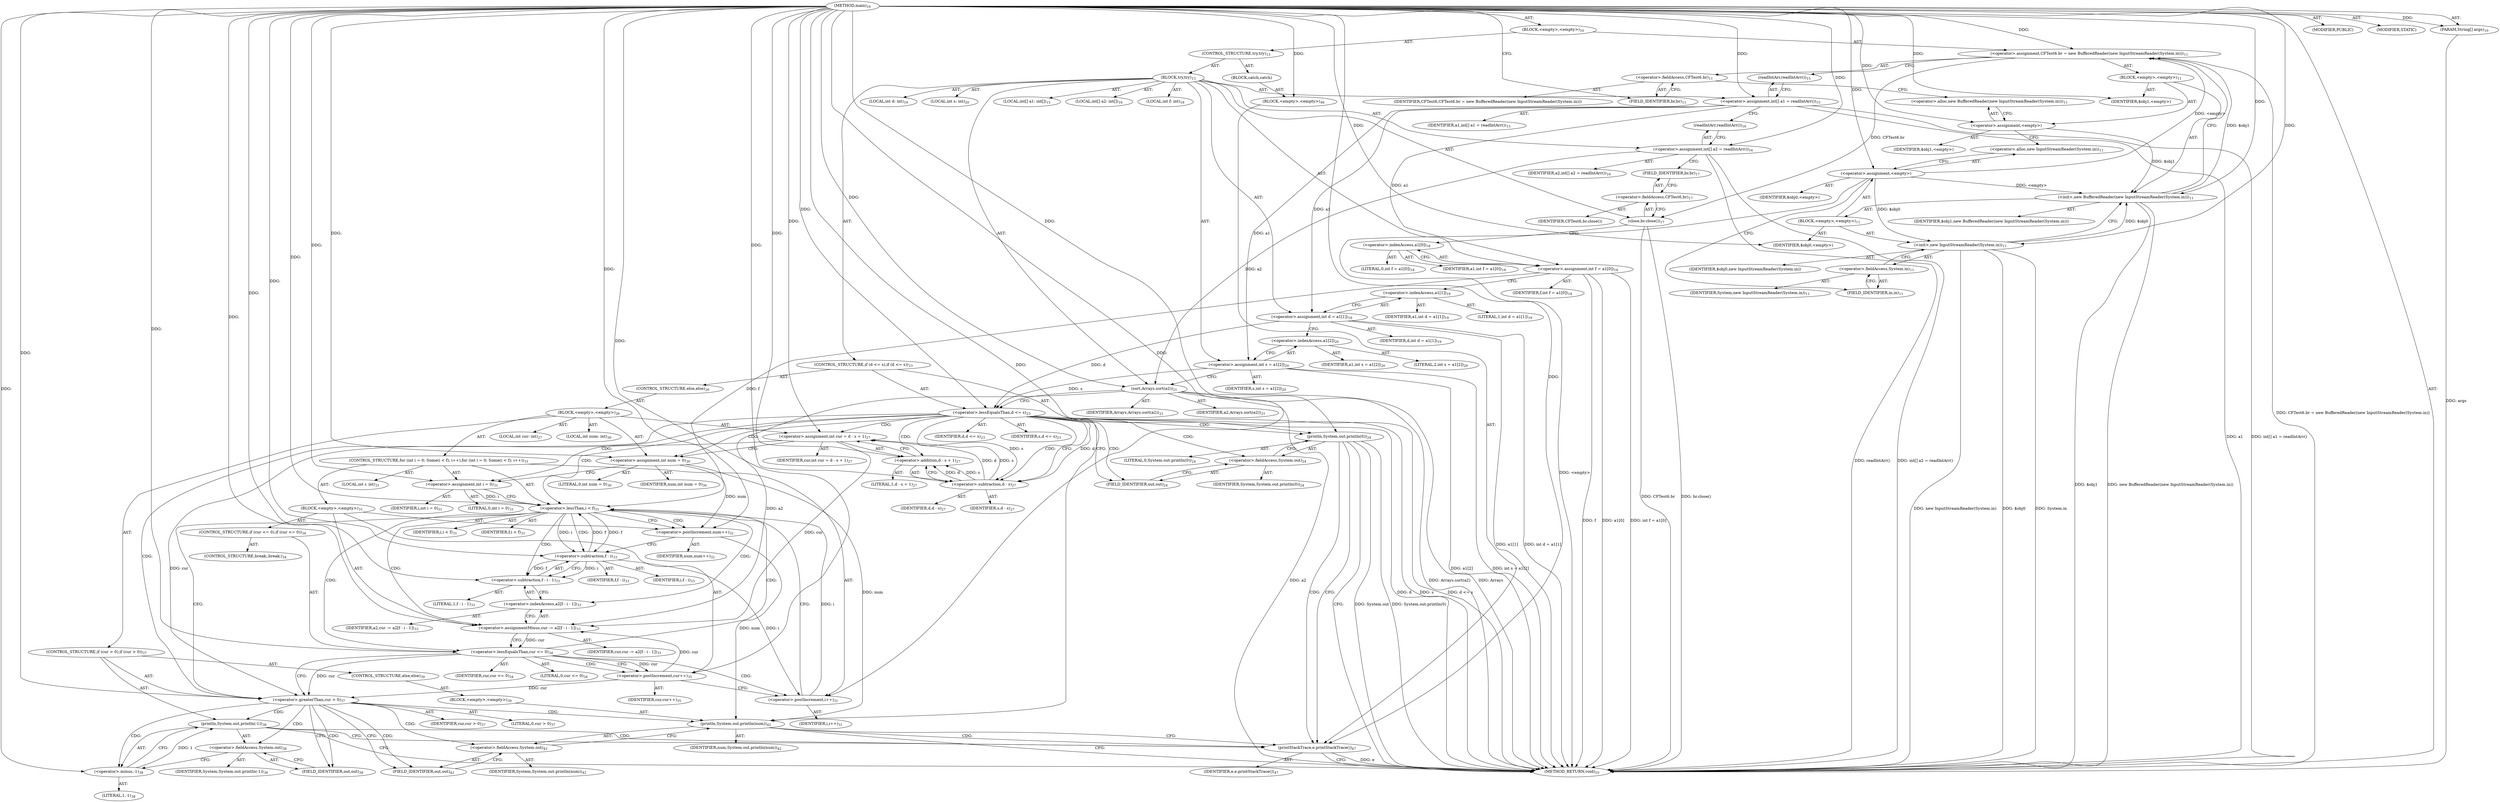 digraph "main" {  
"19" [label = <(METHOD,main)<SUB>10</SUB>> ]
"20" [label = <(PARAM,String[] args)<SUB>10</SUB>> ]
"21" [label = <(BLOCK,&lt;empty&gt;,&lt;empty&gt;)<SUB>10</SUB>> ]
"22" [label = <(&lt;operator&gt;.assignment,CFTest6.br = new BufferedReader(new InputStreamReader(System.in)))<SUB>11</SUB>> ]
"23" [label = <(&lt;operator&gt;.fieldAccess,CFTest6.br)<SUB>11</SUB>> ]
"24" [label = <(IDENTIFIER,CFTest6,CFTest6.br = new BufferedReader(new InputStreamReader(System.in)))> ]
"25" [label = <(FIELD_IDENTIFIER,br,br)<SUB>11</SUB>> ]
"26" [label = <(BLOCK,&lt;empty&gt;,&lt;empty&gt;)<SUB>11</SUB>> ]
"27" [label = <(&lt;operator&gt;.assignment,&lt;empty&gt;)> ]
"28" [label = <(IDENTIFIER,$obj1,&lt;empty&gt;)> ]
"29" [label = <(&lt;operator&gt;.alloc,new BufferedReader(new InputStreamReader(System.in)))<SUB>11</SUB>> ]
"30" [label = <(&lt;init&gt;,new BufferedReader(new InputStreamReader(System.in)))<SUB>11</SUB>> ]
"31" [label = <(IDENTIFIER,$obj1,new BufferedReader(new InputStreamReader(System.in)))> ]
"32" [label = <(BLOCK,&lt;empty&gt;,&lt;empty&gt;)<SUB>11</SUB>> ]
"33" [label = <(&lt;operator&gt;.assignment,&lt;empty&gt;)> ]
"34" [label = <(IDENTIFIER,$obj0,&lt;empty&gt;)> ]
"35" [label = <(&lt;operator&gt;.alloc,new InputStreamReader(System.in))<SUB>11</SUB>> ]
"36" [label = <(&lt;init&gt;,new InputStreamReader(System.in))<SUB>11</SUB>> ]
"37" [label = <(IDENTIFIER,$obj0,new InputStreamReader(System.in))> ]
"38" [label = <(&lt;operator&gt;.fieldAccess,System.in)<SUB>11</SUB>> ]
"39" [label = <(IDENTIFIER,System,new InputStreamReader(System.in))<SUB>11</SUB>> ]
"40" [label = <(FIELD_IDENTIFIER,in,in)<SUB>11</SUB>> ]
"41" [label = <(IDENTIFIER,$obj0,&lt;empty&gt;)> ]
"42" [label = <(IDENTIFIER,$obj1,&lt;empty&gt;)> ]
"43" [label = <(CONTROL_STRUCTURE,try,try)<SUB>13</SUB>> ]
"44" [label = <(BLOCK,try,try)<SUB>13</SUB>> ]
"45" [label = <(LOCAL,int[] a1: int[])<SUB>15</SUB>> ]
"46" [label = <(&lt;operator&gt;.assignment,int[] a1 = readIntArr())<SUB>15</SUB>> ]
"47" [label = <(IDENTIFIER,a1,int[] a1 = readIntArr())<SUB>15</SUB>> ]
"48" [label = <(readIntArr,readIntArr())<SUB>15</SUB>> ]
"49" [label = <(LOCAL,int[] a2: int[])<SUB>16</SUB>> ]
"50" [label = <(&lt;operator&gt;.assignment,int[] a2 = readIntArr())<SUB>16</SUB>> ]
"51" [label = <(IDENTIFIER,a2,int[] a2 = readIntArr())<SUB>16</SUB>> ]
"52" [label = <(readIntArr,readIntArr())<SUB>16</SUB>> ]
"53" [label = <(close,br.close())<SUB>17</SUB>> ]
"54" [label = <(&lt;operator&gt;.fieldAccess,CFTest6.br)<SUB>17</SUB>> ]
"55" [label = <(IDENTIFIER,CFTest6,br.close())> ]
"56" [label = <(FIELD_IDENTIFIER,br,br)<SUB>17</SUB>> ]
"57" [label = <(LOCAL,int f: int)<SUB>18</SUB>> ]
"58" [label = <(&lt;operator&gt;.assignment,int f = a1[0])<SUB>18</SUB>> ]
"59" [label = <(IDENTIFIER,f,int f = a1[0])<SUB>18</SUB>> ]
"60" [label = <(&lt;operator&gt;.indexAccess,a1[0])<SUB>18</SUB>> ]
"61" [label = <(IDENTIFIER,a1,int f = a1[0])<SUB>18</SUB>> ]
"62" [label = <(LITERAL,0,int f = a1[0])<SUB>18</SUB>> ]
"63" [label = <(LOCAL,int d: int)<SUB>19</SUB>> ]
"64" [label = <(&lt;operator&gt;.assignment,int d = a1[1])<SUB>19</SUB>> ]
"65" [label = <(IDENTIFIER,d,int d = a1[1])<SUB>19</SUB>> ]
"66" [label = <(&lt;operator&gt;.indexAccess,a1[1])<SUB>19</SUB>> ]
"67" [label = <(IDENTIFIER,a1,int d = a1[1])<SUB>19</SUB>> ]
"68" [label = <(LITERAL,1,int d = a1[1])<SUB>19</SUB>> ]
"69" [label = <(LOCAL,int s: int)<SUB>20</SUB>> ]
"70" [label = <(&lt;operator&gt;.assignment,int s = a1[2])<SUB>20</SUB>> ]
"71" [label = <(IDENTIFIER,s,int s = a1[2])<SUB>20</SUB>> ]
"72" [label = <(&lt;operator&gt;.indexAccess,a1[2])<SUB>20</SUB>> ]
"73" [label = <(IDENTIFIER,a1,int s = a1[2])<SUB>20</SUB>> ]
"74" [label = <(LITERAL,2,int s = a1[2])<SUB>20</SUB>> ]
"75" [label = <(sort,Arrays.sort(a2))<SUB>21</SUB>> ]
"76" [label = <(IDENTIFIER,Arrays,Arrays.sort(a2))<SUB>21</SUB>> ]
"77" [label = <(IDENTIFIER,a2,Arrays.sort(a2))<SUB>21</SUB>> ]
"78" [label = <(CONTROL_STRUCTURE,if (d &lt;= s),if (d &lt;= s))<SUB>23</SUB>> ]
"79" [label = <(&lt;operator&gt;.lessEqualsThan,d &lt;= s)<SUB>23</SUB>> ]
"80" [label = <(IDENTIFIER,d,d &lt;= s)<SUB>23</SUB>> ]
"81" [label = <(IDENTIFIER,s,d &lt;= s)<SUB>23</SUB>> ]
"82" [label = <(println,System.out.println(0))<SUB>24</SUB>> ]
"83" [label = <(&lt;operator&gt;.fieldAccess,System.out)<SUB>24</SUB>> ]
"84" [label = <(IDENTIFIER,System,System.out.println(0))<SUB>24</SUB>> ]
"85" [label = <(FIELD_IDENTIFIER,out,out)<SUB>24</SUB>> ]
"86" [label = <(LITERAL,0,System.out.println(0))<SUB>24</SUB>> ]
"87" [label = <(CONTROL_STRUCTURE,else,else)<SUB>26</SUB>> ]
"88" [label = <(BLOCK,&lt;empty&gt;,&lt;empty&gt;)<SUB>26</SUB>> ]
"89" [label = <(LOCAL,int cur: int)<SUB>27</SUB>> ]
"90" [label = <(&lt;operator&gt;.assignment,int cur = d - s + 1)<SUB>27</SUB>> ]
"91" [label = <(IDENTIFIER,cur,int cur = d - s + 1)<SUB>27</SUB>> ]
"92" [label = <(&lt;operator&gt;.addition,d - s + 1)<SUB>27</SUB>> ]
"93" [label = <(&lt;operator&gt;.subtraction,d - s)<SUB>27</SUB>> ]
"94" [label = <(IDENTIFIER,d,d - s)<SUB>27</SUB>> ]
"95" [label = <(IDENTIFIER,s,d - s)<SUB>27</SUB>> ]
"96" [label = <(LITERAL,1,d - s + 1)<SUB>27</SUB>> ]
"97" [label = <(LOCAL,int num: int)<SUB>30</SUB>> ]
"98" [label = <(&lt;operator&gt;.assignment,int num = 0)<SUB>30</SUB>> ]
"99" [label = <(IDENTIFIER,num,int num = 0)<SUB>30</SUB>> ]
"100" [label = <(LITERAL,0,int num = 0)<SUB>30</SUB>> ]
"101" [label = <(CONTROL_STRUCTURE,for (int i = 0; Some(i &lt; f); i++),for (int i = 0; Some(i &lt; f); i++))<SUB>31</SUB>> ]
"102" [label = <(LOCAL,int i: int)<SUB>31</SUB>> ]
"103" [label = <(&lt;operator&gt;.assignment,int i = 0)<SUB>31</SUB>> ]
"104" [label = <(IDENTIFIER,i,int i = 0)<SUB>31</SUB>> ]
"105" [label = <(LITERAL,0,int i = 0)<SUB>31</SUB>> ]
"106" [label = <(&lt;operator&gt;.lessThan,i &lt; f)<SUB>31</SUB>> ]
"107" [label = <(IDENTIFIER,i,i &lt; f)<SUB>31</SUB>> ]
"108" [label = <(IDENTIFIER,f,i &lt; f)<SUB>31</SUB>> ]
"109" [label = <(&lt;operator&gt;.postIncrement,i++)<SUB>31</SUB>> ]
"110" [label = <(IDENTIFIER,i,i++)<SUB>31</SUB>> ]
"111" [label = <(BLOCK,&lt;empty&gt;,&lt;empty&gt;)<SUB>31</SUB>> ]
"112" [label = <(&lt;operator&gt;.postIncrement,num++)<SUB>32</SUB>> ]
"113" [label = <(IDENTIFIER,num,num++)<SUB>32</SUB>> ]
"114" [label = <(&lt;operator&gt;.assignmentMinus,cur -= a2[f - i - 1])<SUB>33</SUB>> ]
"115" [label = <(IDENTIFIER,cur,cur -= a2[f - i - 1])<SUB>33</SUB>> ]
"116" [label = <(&lt;operator&gt;.indexAccess,a2[f - i - 1])<SUB>33</SUB>> ]
"117" [label = <(IDENTIFIER,a2,cur -= a2[f - i - 1])<SUB>33</SUB>> ]
"118" [label = <(&lt;operator&gt;.subtraction,f - i - 1)<SUB>33</SUB>> ]
"119" [label = <(&lt;operator&gt;.subtraction,f - i)<SUB>33</SUB>> ]
"120" [label = <(IDENTIFIER,f,f - i)<SUB>33</SUB>> ]
"121" [label = <(IDENTIFIER,i,f - i)<SUB>33</SUB>> ]
"122" [label = <(LITERAL,1,f - i - 1)<SUB>33</SUB>> ]
"123" [label = <(CONTROL_STRUCTURE,if (cur &lt;= 0),if (cur &lt;= 0))<SUB>34</SUB>> ]
"124" [label = <(&lt;operator&gt;.lessEqualsThan,cur &lt;= 0)<SUB>34</SUB>> ]
"125" [label = <(IDENTIFIER,cur,cur &lt;= 0)<SUB>34</SUB>> ]
"126" [label = <(LITERAL,0,cur &lt;= 0)<SUB>34</SUB>> ]
"127" [label = <(CONTROL_STRUCTURE,break;,break;)<SUB>34</SUB>> ]
"128" [label = <(&lt;operator&gt;.postIncrement,cur++)<SUB>35</SUB>> ]
"129" [label = <(IDENTIFIER,cur,cur++)<SUB>35</SUB>> ]
"130" [label = <(CONTROL_STRUCTURE,if (cur &gt; 0),if (cur &gt; 0))<SUB>37</SUB>> ]
"131" [label = <(&lt;operator&gt;.greaterThan,cur &gt; 0)<SUB>37</SUB>> ]
"132" [label = <(IDENTIFIER,cur,cur &gt; 0)<SUB>37</SUB>> ]
"133" [label = <(LITERAL,0,cur &gt; 0)<SUB>37</SUB>> ]
"134" [label = <(println,System.out.println(-1))<SUB>38</SUB>> ]
"135" [label = <(&lt;operator&gt;.fieldAccess,System.out)<SUB>38</SUB>> ]
"136" [label = <(IDENTIFIER,System,System.out.println(-1))<SUB>38</SUB>> ]
"137" [label = <(FIELD_IDENTIFIER,out,out)<SUB>38</SUB>> ]
"138" [label = <(&lt;operator&gt;.minus,-1)<SUB>38</SUB>> ]
"139" [label = <(LITERAL,1,-1)<SUB>38</SUB>> ]
"140" [label = <(CONTROL_STRUCTURE,else,else)<SUB>39</SUB>> ]
"141" [label = <(BLOCK,&lt;empty&gt;,&lt;empty&gt;)<SUB>39</SUB>> ]
"142" [label = <(println,System.out.println(num))<SUB>42</SUB>> ]
"143" [label = <(&lt;operator&gt;.fieldAccess,System.out)<SUB>42</SUB>> ]
"144" [label = <(IDENTIFIER,System,System.out.println(num))<SUB>42</SUB>> ]
"145" [label = <(FIELD_IDENTIFIER,out,out)<SUB>42</SUB>> ]
"146" [label = <(IDENTIFIER,num,System.out.println(num))<SUB>42</SUB>> ]
"147" [label = <(BLOCK,catch,catch)> ]
"148" [label = <(BLOCK,&lt;empty&gt;,&lt;empty&gt;)<SUB>46</SUB>> ]
"149" [label = <(printStackTrace,e.printStackTrace())<SUB>47</SUB>> ]
"150" [label = <(IDENTIFIER,e,e.printStackTrace())<SUB>47</SUB>> ]
"151" [label = <(MODIFIER,PUBLIC)> ]
"152" [label = <(MODIFIER,STATIC)> ]
"153" [label = <(METHOD_RETURN,void)<SUB>10</SUB>> ]
  "19" -> "20"  [ label = "AST: "] 
  "19" -> "21"  [ label = "AST: "] 
  "19" -> "151"  [ label = "AST: "] 
  "19" -> "152"  [ label = "AST: "] 
  "19" -> "153"  [ label = "AST: "] 
  "21" -> "22"  [ label = "AST: "] 
  "21" -> "43"  [ label = "AST: "] 
  "22" -> "23"  [ label = "AST: "] 
  "22" -> "26"  [ label = "AST: "] 
  "23" -> "24"  [ label = "AST: "] 
  "23" -> "25"  [ label = "AST: "] 
  "26" -> "27"  [ label = "AST: "] 
  "26" -> "30"  [ label = "AST: "] 
  "26" -> "42"  [ label = "AST: "] 
  "27" -> "28"  [ label = "AST: "] 
  "27" -> "29"  [ label = "AST: "] 
  "30" -> "31"  [ label = "AST: "] 
  "30" -> "32"  [ label = "AST: "] 
  "32" -> "33"  [ label = "AST: "] 
  "32" -> "36"  [ label = "AST: "] 
  "32" -> "41"  [ label = "AST: "] 
  "33" -> "34"  [ label = "AST: "] 
  "33" -> "35"  [ label = "AST: "] 
  "36" -> "37"  [ label = "AST: "] 
  "36" -> "38"  [ label = "AST: "] 
  "38" -> "39"  [ label = "AST: "] 
  "38" -> "40"  [ label = "AST: "] 
  "43" -> "44"  [ label = "AST: "] 
  "43" -> "147"  [ label = "AST: "] 
  "44" -> "45"  [ label = "AST: "] 
  "44" -> "46"  [ label = "AST: "] 
  "44" -> "49"  [ label = "AST: "] 
  "44" -> "50"  [ label = "AST: "] 
  "44" -> "53"  [ label = "AST: "] 
  "44" -> "57"  [ label = "AST: "] 
  "44" -> "58"  [ label = "AST: "] 
  "44" -> "63"  [ label = "AST: "] 
  "44" -> "64"  [ label = "AST: "] 
  "44" -> "69"  [ label = "AST: "] 
  "44" -> "70"  [ label = "AST: "] 
  "44" -> "75"  [ label = "AST: "] 
  "44" -> "78"  [ label = "AST: "] 
  "46" -> "47"  [ label = "AST: "] 
  "46" -> "48"  [ label = "AST: "] 
  "50" -> "51"  [ label = "AST: "] 
  "50" -> "52"  [ label = "AST: "] 
  "53" -> "54"  [ label = "AST: "] 
  "54" -> "55"  [ label = "AST: "] 
  "54" -> "56"  [ label = "AST: "] 
  "58" -> "59"  [ label = "AST: "] 
  "58" -> "60"  [ label = "AST: "] 
  "60" -> "61"  [ label = "AST: "] 
  "60" -> "62"  [ label = "AST: "] 
  "64" -> "65"  [ label = "AST: "] 
  "64" -> "66"  [ label = "AST: "] 
  "66" -> "67"  [ label = "AST: "] 
  "66" -> "68"  [ label = "AST: "] 
  "70" -> "71"  [ label = "AST: "] 
  "70" -> "72"  [ label = "AST: "] 
  "72" -> "73"  [ label = "AST: "] 
  "72" -> "74"  [ label = "AST: "] 
  "75" -> "76"  [ label = "AST: "] 
  "75" -> "77"  [ label = "AST: "] 
  "78" -> "79"  [ label = "AST: "] 
  "78" -> "82"  [ label = "AST: "] 
  "78" -> "87"  [ label = "AST: "] 
  "79" -> "80"  [ label = "AST: "] 
  "79" -> "81"  [ label = "AST: "] 
  "82" -> "83"  [ label = "AST: "] 
  "82" -> "86"  [ label = "AST: "] 
  "83" -> "84"  [ label = "AST: "] 
  "83" -> "85"  [ label = "AST: "] 
  "87" -> "88"  [ label = "AST: "] 
  "88" -> "89"  [ label = "AST: "] 
  "88" -> "90"  [ label = "AST: "] 
  "88" -> "97"  [ label = "AST: "] 
  "88" -> "98"  [ label = "AST: "] 
  "88" -> "101"  [ label = "AST: "] 
  "88" -> "130"  [ label = "AST: "] 
  "90" -> "91"  [ label = "AST: "] 
  "90" -> "92"  [ label = "AST: "] 
  "92" -> "93"  [ label = "AST: "] 
  "92" -> "96"  [ label = "AST: "] 
  "93" -> "94"  [ label = "AST: "] 
  "93" -> "95"  [ label = "AST: "] 
  "98" -> "99"  [ label = "AST: "] 
  "98" -> "100"  [ label = "AST: "] 
  "101" -> "102"  [ label = "AST: "] 
  "101" -> "103"  [ label = "AST: "] 
  "101" -> "106"  [ label = "AST: "] 
  "101" -> "109"  [ label = "AST: "] 
  "101" -> "111"  [ label = "AST: "] 
  "103" -> "104"  [ label = "AST: "] 
  "103" -> "105"  [ label = "AST: "] 
  "106" -> "107"  [ label = "AST: "] 
  "106" -> "108"  [ label = "AST: "] 
  "109" -> "110"  [ label = "AST: "] 
  "111" -> "112"  [ label = "AST: "] 
  "111" -> "114"  [ label = "AST: "] 
  "111" -> "123"  [ label = "AST: "] 
  "111" -> "128"  [ label = "AST: "] 
  "112" -> "113"  [ label = "AST: "] 
  "114" -> "115"  [ label = "AST: "] 
  "114" -> "116"  [ label = "AST: "] 
  "116" -> "117"  [ label = "AST: "] 
  "116" -> "118"  [ label = "AST: "] 
  "118" -> "119"  [ label = "AST: "] 
  "118" -> "122"  [ label = "AST: "] 
  "119" -> "120"  [ label = "AST: "] 
  "119" -> "121"  [ label = "AST: "] 
  "123" -> "124"  [ label = "AST: "] 
  "123" -> "127"  [ label = "AST: "] 
  "124" -> "125"  [ label = "AST: "] 
  "124" -> "126"  [ label = "AST: "] 
  "128" -> "129"  [ label = "AST: "] 
  "130" -> "131"  [ label = "AST: "] 
  "130" -> "134"  [ label = "AST: "] 
  "130" -> "140"  [ label = "AST: "] 
  "131" -> "132"  [ label = "AST: "] 
  "131" -> "133"  [ label = "AST: "] 
  "134" -> "135"  [ label = "AST: "] 
  "134" -> "138"  [ label = "AST: "] 
  "135" -> "136"  [ label = "AST: "] 
  "135" -> "137"  [ label = "AST: "] 
  "138" -> "139"  [ label = "AST: "] 
  "140" -> "141"  [ label = "AST: "] 
  "141" -> "142"  [ label = "AST: "] 
  "142" -> "143"  [ label = "AST: "] 
  "142" -> "146"  [ label = "AST: "] 
  "143" -> "144"  [ label = "AST: "] 
  "143" -> "145"  [ label = "AST: "] 
  "147" -> "148"  [ label = "AST: "] 
  "148" -> "149"  [ label = "AST: "] 
  "149" -> "150"  [ label = "AST: "] 
  "22" -> "48"  [ label = "CFG: "] 
  "23" -> "29"  [ label = "CFG: "] 
  "25" -> "23"  [ label = "CFG: "] 
  "27" -> "35"  [ label = "CFG: "] 
  "30" -> "22"  [ label = "CFG: "] 
  "46" -> "52"  [ label = "CFG: "] 
  "50" -> "56"  [ label = "CFG: "] 
  "53" -> "60"  [ label = "CFG: "] 
  "58" -> "66"  [ label = "CFG: "] 
  "64" -> "72"  [ label = "CFG: "] 
  "70" -> "75"  [ label = "CFG: "] 
  "75" -> "79"  [ label = "CFG: "] 
  "29" -> "27"  [ label = "CFG: "] 
  "48" -> "46"  [ label = "CFG: "] 
  "52" -> "50"  [ label = "CFG: "] 
  "54" -> "53"  [ label = "CFG: "] 
  "60" -> "58"  [ label = "CFG: "] 
  "66" -> "64"  [ label = "CFG: "] 
  "72" -> "70"  [ label = "CFG: "] 
  "79" -> "85"  [ label = "CFG: "] 
  "79" -> "93"  [ label = "CFG: "] 
  "82" -> "153"  [ label = "CFG: "] 
  "82" -> "149"  [ label = "CFG: "] 
  "149" -> "153"  [ label = "CFG: "] 
  "33" -> "40"  [ label = "CFG: "] 
  "36" -> "30"  [ label = "CFG: "] 
  "56" -> "54"  [ label = "CFG: "] 
  "83" -> "82"  [ label = "CFG: "] 
  "35" -> "33"  [ label = "CFG: "] 
  "38" -> "36"  [ label = "CFG: "] 
  "85" -> "83"  [ label = "CFG: "] 
  "90" -> "98"  [ label = "CFG: "] 
  "98" -> "103"  [ label = "CFG: "] 
  "40" -> "38"  [ label = "CFG: "] 
  "92" -> "90"  [ label = "CFG: "] 
  "103" -> "106"  [ label = "CFG: "] 
  "106" -> "112"  [ label = "CFG: "] 
  "106" -> "131"  [ label = "CFG: "] 
  "109" -> "106"  [ label = "CFG: "] 
  "131" -> "137"  [ label = "CFG: "] 
  "131" -> "145"  [ label = "CFG: "] 
  "134" -> "153"  [ label = "CFG: "] 
  "134" -> "149"  [ label = "CFG: "] 
  "93" -> "92"  [ label = "CFG: "] 
  "112" -> "119"  [ label = "CFG: "] 
  "114" -> "124"  [ label = "CFG: "] 
  "128" -> "109"  [ label = "CFG: "] 
  "135" -> "138"  [ label = "CFG: "] 
  "138" -> "134"  [ label = "CFG: "] 
  "116" -> "114"  [ label = "CFG: "] 
  "124" -> "131"  [ label = "CFG: "] 
  "124" -> "128"  [ label = "CFG: "] 
  "137" -> "135"  [ label = "CFG: "] 
  "142" -> "153"  [ label = "CFG: "] 
  "142" -> "149"  [ label = "CFG: "] 
  "118" -> "116"  [ label = "CFG: "] 
  "143" -> "142"  [ label = "CFG: "] 
  "119" -> "118"  [ label = "CFG: "] 
  "145" -> "143"  [ label = "CFG: "] 
  "19" -> "25"  [ label = "CFG: "] 
  "20" -> "153"  [ label = "DDG: args"] 
  "30" -> "153"  [ label = "DDG: $obj1"] 
  "33" -> "153"  [ label = "DDG: &lt;empty&gt;"] 
  "36" -> "153"  [ label = "DDG: $obj0"] 
  "36" -> "153"  [ label = "DDG: System.in"] 
  "36" -> "153"  [ label = "DDG: new InputStreamReader(System.in)"] 
  "30" -> "153"  [ label = "DDG: new BufferedReader(new InputStreamReader(System.in))"] 
  "22" -> "153"  [ label = "DDG: CFTest6.br = new BufferedReader(new InputStreamReader(System.in))"] 
  "46" -> "153"  [ label = "DDG: a1"] 
  "46" -> "153"  [ label = "DDG: int[] a1 = readIntArr()"] 
  "50" -> "153"  [ label = "DDG: readIntArr()"] 
  "50" -> "153"  [ label = "DDG: int[] a2 = readIntArr()"] 
  "53" -> "153"  [ label = "DDG: CFTest6.br"] 
  "53" -> "153"  [ label = "DDG: br.close()"] 
  "58" -> "153"  [ label = "DDG: f"] 
  "58" -> "153"  [ label = "DDG: a1[0]"] 
  "58" -> "153"  [ label = "DDG: int f = a1[0]"] 
  "64" -> "153"  [ label = "DDG: a1[1]"] 
  "64" -> "153"  [ label = "DDG: int d = a1[1]"] 
  "70" -> "153"  [ label = "DDG: a1[2]"] 
  "70" -> "153"  [ label = "DDG: int s = a1[2]"] 
  "75" -> "153"  [ label = "DDG: a2"] 
  "75" -> "153"  [ label = "DDG: Arrays.sort(a2)"] 
  "79" -> "153"  [ label = "DDG: d"] 
  "79" -> "153"  [ label = "DDG: s"] 
  "79" -> "153"  [ label = "DDG: d &lt;= s"] 
  "82" -> "153"  [ label = "DDG: System.out"] 
  "82" -> "153"  [ label = "DDG: System.out.println(0)"] 
  "149" -> "153"  [ label = "DDG: e"] 
  "75" -> "153"  [ label = "DDG: Arrays"] 
  "19" -> "20"  [ label = "DDG: "] 
  "33" -> "22"  [ label = "DDG: &lt;empty&gt;"] 
  "30" -> "22"  [ label = "DDG: $obj1"] 
  "19" -> "22"  [ label = "DDG: "] 
  "19" -> "27"  [ label = "DDG: "] 
  "19" -> "42"  [ label = "DDG: "] 
  "19" -> "46"  [ label = "DDG: "] 
  "19" -> "50"  [ label = "DDG: "] 
  "46" -> "58"  [ label = "DDG: a1"] 
  "46" -> "64"  [ label = "DDG: a1"] 
  "46" -> "70"  [ label = "DDG: a1"] 
  "19" -> "148"  [ label = "DDG: "] 
  "27" -> "30"  [ label = "DDG: $obj1"] 
  "19" -> "30"  [ label = "DDG: "] 
  "33" -> "30"  [ label = "DDG: &lt;empty&gt;"] 
  "36" -> "30"  [ label = "DDG: $obj0"] 
  "22" -> "53"  [ label = "DDG: CFTest6.br"] 
  "19" -> "75"  [ label = "DDG: "] 
  "50" -> "75"  [ label = "DDG: a2"] 
  "19" -> "33"  [ label = "DDG: "] 
  "19" -> "41"  [ label = "DDG: "] 
  "64" -> "79"  [ label = "DDG: d"] 
  "19" -> "79"  [ label = "DDG: "] 
  "70" -> "79"  [ label = "DDG: s"] 
  "19" -> "82"  [ label = "DDG: "] 
  "19" -> "149"  [ label = "DDG: "] 
  "33" -> "36"  [ label = "DDG: $obj0"] 
  "19" -> "36"  [ label = "DDG: "] 
  "93" -> "90"  [ label = "DDG: d"] 
  "93" -> "90"  [ label = "DDG: s"] 
  "19" -> "90"  [ label = "DDG: "] 
  "19" -> "98"  [ label = "DDG: "] 
  "19" -> "103"  [ label = "DDG: "] 
  "93" -> "92"  [ label = "DDG: d"] 
  "93" -> "92"  [ label = "DDG: s"] 
  "19" -> "92"  [ label = "DDG: "] 
  "103" -> "106"  [ label = "DDG: i"] 
  "109" -> "106"  [ label = "DDG: i"] 
  "19" -> "106"  [ label = "DDG: "] 
  "58" -> "106"  [ label = "DDG: f"] 
  "119" -> "106"  [ label = "DDG: f"] 
  "119" -> "109"  [ label = "DDG: i"] 
  "19" -> "109"  [ label = "DDG: "] 
  "75" -> "114"  [ label = "DDG: a2"] 
  "90" -> "131"  [ label = "DDG: cur"] 
  "124" -> "131"  [ label = "DDG: cur"] 
  "128" -> "131"  [ label = "DDG: cur"] 
  "19" -> "131"  [ label = "DDG: "] 
  "138" -> "134"  [ label = "DDG: 1"] 
  "79" -> "93"  [ label = "DDG: d"] 
  "19" -> "93"  [ label = "DDG: "] 
  "79" -> "93"  [ label = "DDG: s"] 
  "98" -> "112"  [ label = "DDG: num"] 
  "19" -> "112"  [ label = "DDG: "] 
  "90" -> "114"  [ label = "DDG: cur"] 
  "128" -> "114"  [ label = "DDG: cur"] 
  "19" -> "114"  [ label = "DDG: "] 
  "124" -> "128"  [ label = "DDG: cur"] 
  "19" -> "128"  [ label = "DDG: "] 
  "19" -> "138"  [ label = "DDG: "] 
  "114" -> "124"  [ label = "DDG: cur"] 
  "19" -> "124"  [ label = "DDG: "] 
  "98" -> "142"  [ label = "DDG: num"] 
  "112" -> "142"  [ label = "DDG: num"] 
  "19" -> "142"  [ label = "DDG: "] 
  "119" -> "118"  [ label = "DDG: f"] 
  "119" -> "118"  [ label = "DDG: i"] 
  "19" -> "118"  [ label = "DDG: "] 
  "106" -> "119"  [ label = "DDG: f"] 
  "19" -> "119"  [ label = "DDG: "] 
  "106" -> "119"  [ label = "DDG: i"] 
  "79" -> "98"  [ label = "CDG: "] 
  "79" -> "131"  [ label = "CDG: "] 
  "79" -> "85"  [ label = "CDG: "] 
  "79" -> "103"  [ label = "CDG: "] 
  "79" -> "92"  [ label = "CDG: "] 
  "79" -> "106"  [ label = "CDG: "] 
  "79" -> "82"  [ label = "CDG: "] 
  "79" -> "93"  [ label = "CDG: "] 
  "79" -> "90"  [ label = "CDG: "] 
  "79" -> "83"  [ label = "CDG: "] 
  "82" -> "149"  [ label = "CDG: "] 
  "106" -> "116"  [ label = "CDG: "] 
  "106" -> "114"  [ label = "CDG: "] 
  "106" -> "119"  [ label = "CDG: "] 
  "106" -> "112"  [ label = "CDG: "] 
  "106" -> "118"  [ label = "CDG: "] 
  "106" -> "124"  [ label = "CDG: "] 
  "131" -> "145"  [ label = "CDG: "] 
  "131" -> "142"  [ label = "CDG: "] 
  "131" -> "134"  [ label = "CDG: "] 
  "131" -> "138"  [ label = "CDG: "] 
  "131" -> "143"  [ label = "CDG: "] 
  "131" -> "137"  [ label = "CDG: "] 
  "131" -> "135"  [ label = "CDG: "] 
  "134" -> "149"  [ label = "CDG: "] 
  "124" -> "128"  [ label = "CDG: "] 
  "124" -> "106"  [ label = "CDG: "] 
  "124" -> "109"  [ label = "CDG: "] 
  "142" -> "149"  [ label = "CDG: "] 
}
